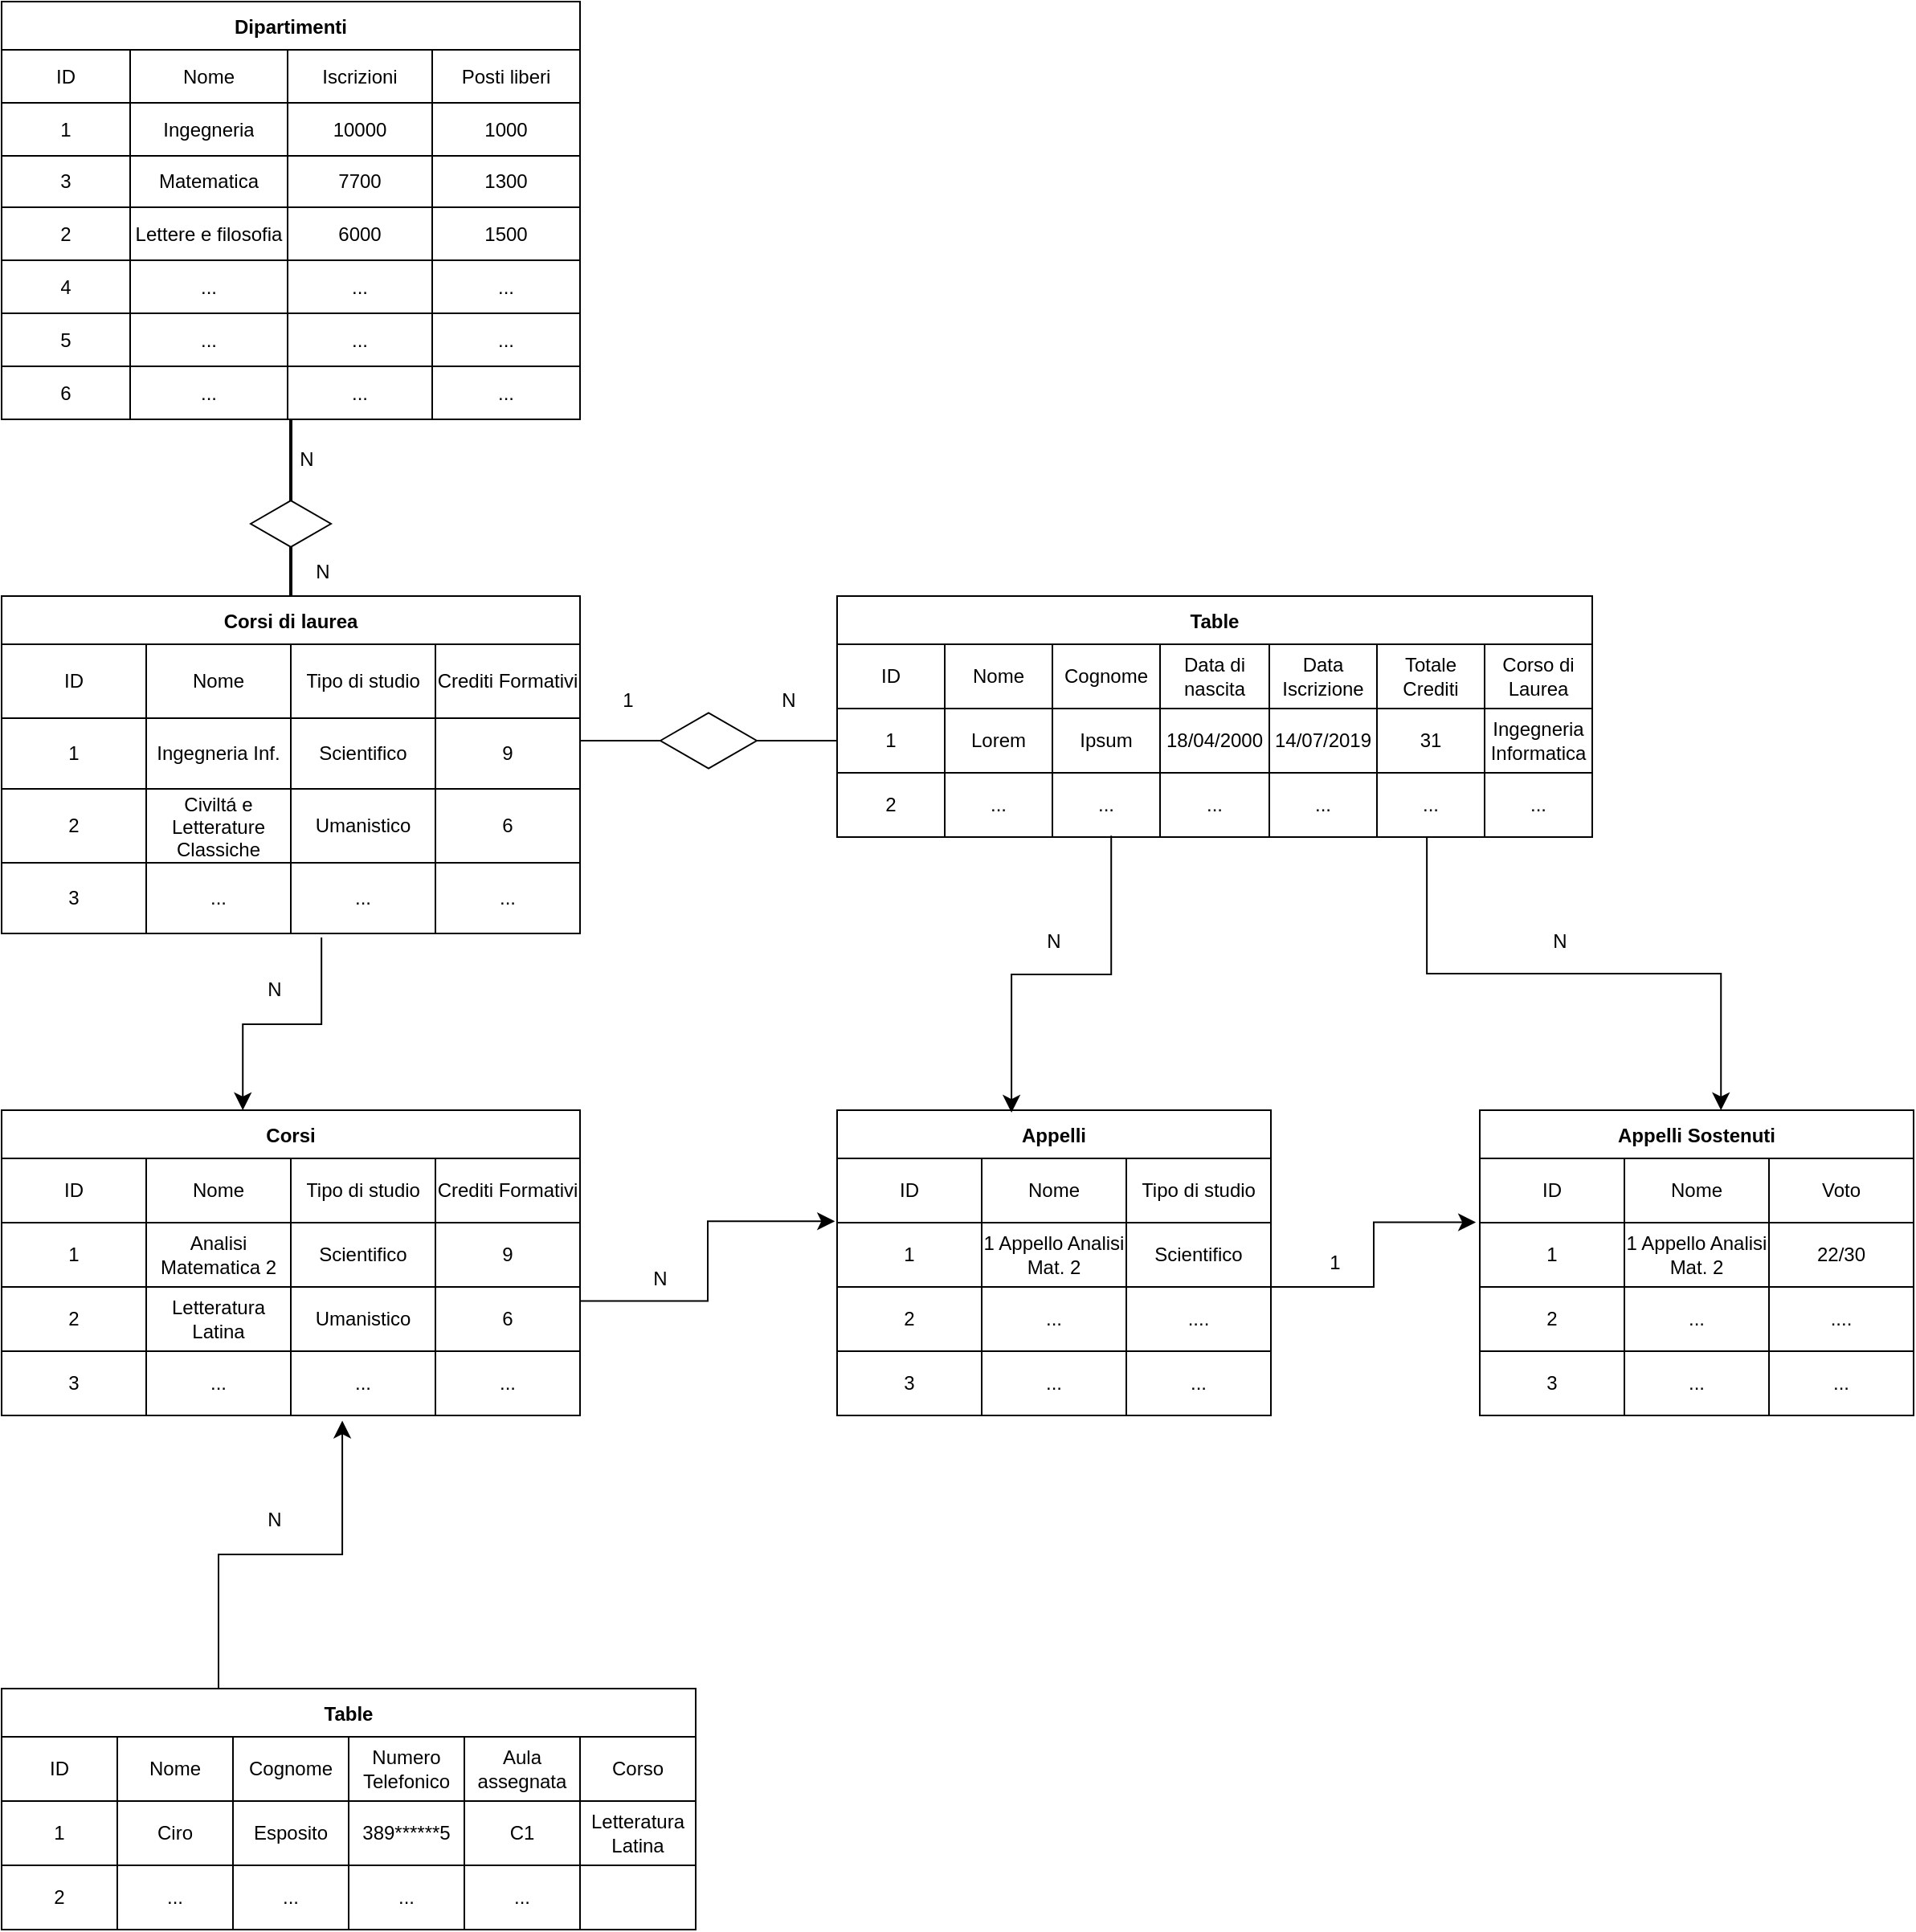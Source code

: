 <mxfile version="20.7.4" type="device"><diagram id="R2lEEEUBdFMjLlhIrx00" name="Page-1"><mxGraphModel dx="1991" dy="1149" grid="1" gridSize="10" guides="1" tooltips="1" connect="1" arrows="1" fold="1" page="1" pageScale="1" pageWidth="850" pageHeight="1100" math="0" shadow="0" extFonts="Permanent Marker^https://fonts.googleapis.com/css?family=Permanent+Marker"><root><mxCell id="0"/><mxCell id="1" parent="0"/><mxCell id="Ahpd1plWxI4mMb25tW2j-1" value="Dipartimenti" style="shape=table;startSize=30;container=1;collapsible=0;childLayout=tableLayout;fontStyle=1;align=center;" vertex="1" parent="1"><mxGeometry x="40" y="40" width="360" height="260" as="geometry"/></mxCell><mxCell id="Ahpd1plWxI4mMb25tW2j-2" value="" style="shape=tableRow;horizontal=0;startSize=0;swimlaneHead=0;swimlaneBody=0;top=0;left=0;bottom=0;right=0;collapsible=0;dropTarget=0;fillColor=none;points=[[0,0.5],[1,0.5]];portConstraint=eastwest;" vertex="1" parent="Ahpd1plWxI4mMb25tW2j-1"><mxGeometry y="30" width="360" height="33" as="geometry"/></mxCell><mxCell id="Ahpd1plWxI4mMb25tW2j-63" value="ID" style="shape=partialRectangle;html=1;whiteSpace=wrap;connectable=0;fillColor=none;top=0;left=0;bottom=0;right=0;overflow=hidden;" vertex="1" parent="Ahpd1plWxI4mMb25tW2j-2"><mxGeometry width="80" height="33" as="geometry"><mxRectangle width="80" height="33" as="alternateBounds"/></mxGeometry></mxCell><mxCell id="Ahpd1plWxI4mMb25tW2j-56" value="Nome" style="shape=partialRectangle;html=1;whiteSpace=wrap;connectable=0;fillColor=none;top=0;left=0;bottom=0;right=0;overflow=hidden;" vertex="1" parent="Ahpd1plWxI4mMb25tW2j-2"><mxGeometry x="80" width="98" height="33" as="geometry"><mxRectangle width="98" height="33" as="alternateBounds"/></mxGeometry></mxCell><mxCell id="Ahpd1plWxI4mMb25tW2j-3" value="Iscrizioni" style="shape=partialRectangle;html=1;whiteSpace=wrap;connectable=0;fillColor=none;top=0;left=0;bottom=0;right=0;overflow=hidden;" vertex="1" parent="Ahpd1plWxI4mMb25tW2j-2"><mxGeometry x="178" width="90" height="33" as="geometry"><mxRectangle width="90" height="33" as="alternateBounds"/></mxGeometry></mxCell><mxCell id="Ahpd1plWxI4mMb25tW2j-4" value="Posti liberi" style="shape=partialRectangle;html=1;whiteSpace=wrap;connectable=0;fillColor=none;top=0;left=0;bottom=0;right=0;overflow=hidden;" vertex="1" parent="Ahpd1plWxI4mMb25tW2j-2"><mxGeometry x="268" width="92" height="33" as="geometry"><mxRectangle width="92" height="33" as="alternateBounds"/></mxGeometry></mxCell><mxCell id="Ahpd1plWxI4mMb25tW2j-6" value="" style="shape=tableRow;horizontal=0;startSize=0;swimlaneHead=0;swimlaneBody=0;top=0;left=0;bottom=0;right=0;collapsible=0;dropTarget=0;fillColor=none;points=[[0,0.5],[1,0.5]];portConstraint=eastwest;" vertex="1" parent="Ahpd1plWxI4mMb25tW2j-1"><mxGeometry y="63" width="360" height="33" as="geometry"/></mxCell><mxCell id="Ahpd1plWxI4mMb25tW2j-64" value="1" style="shape=partialRectangle;html=1;whiteSpace=wrap;connectable=0;fillColor=none;top=0;left=0;bottom=0;right=0;overflow=hidden;" vertex="1" parent="Ahpd1plWxI4mMb25tW2j-6"><mxGeometry width="80" height="33" as="geometry"><mxRectangle width="80" height="33" as="alternateBounds"/></mxGeometry></mxCell><mxCell id="Ahpd1plWxI4mMb25tW2j-57" value="Ingegneria" style="shape=partialRectangle;html=1;whiteSpace=wrap;connectable=0;fillColor=none;top=0;left=0;bottom=0;right=0;overflow=hidden;" vertex="1" parent="Ahpd1plWxI4mMb25tW2j-6"><mxGeometry x="80" width="98" height="33" as="geometry"><mxRectangle width="98" height="33" as="alternateBounds"/></mxGeometry></mxCell><mxCell id="Ahpd1plWxI4mMb25tW2j-7" value="10000" style="shape=partialRectangle;html=1;whiteSpace=wrap;connectable=0;fillColor=none;top=0;left=0;bottom=0;right=0;overflow=hidden;" vertex="1" parent="Ahpd1plWxI4mMb25tW2j-6"><mxGeometry x="178" width="90" height="33" as="geometry"><mxRectangle width="90" height="33" as="alternateBounds"/></mxGeometry></mxCell><mxCell id="Ahpd1plWxI4mMb25tW2j-8" value="1000" style="shape=partialRectangle;html=1;whiteSpace=wrap;connectable=0;fillColor=none;top=0;left=0;bottom=0;right=0;overflow=hidden;" vertex="1" parent="Ahpd1plWxI4mMb25tW2j-6"><mxGeometry x="268" width="92" height="33" as="geometry"><mxRectangle width="92" height="33" as="alternateBounds"/></mxGeometry></mxCell><mxCell id="Ahpd1plWxI4mMb25tW2j-52" value="" style="shape=tableRow;horizontal=0;startSize=0;swimlaneHead=0;swimlaneBody=0;top=0;left=0;bottom=0;right=0;collapsible=0;dropTarget=0;fillColor=none;points=[[0,0.5],[1,0.5]];portConstraint=eastwest;" vertex="1" parent="Ahpd1plWxI4mMb25tW2j-1"><mxGeometry y="96" width="360" height="32" as="geometry"/></mxCell><mxCell id="Ahpd1plWxI4mMb25tW2j-66" value="3" style="shape=partialRectangle;html=1;whiteSpace=wrap;connectable=0;fillColor=none;top=0;left=0;bottom=0;right=0;overflow=hidden;" vertex="1" parent="Ahpd1plWxI4mMb25tW2j-52"><mxGeometry width="80" height="32" as="geometry"><mxRectangle width="80" height="32" as="alternateBounds"/></mxGeometry></mxCell><mxCell id="Ahpd1plWxI4mMb25tW2j-59" value="Matematica" style="shape=partialRectangle;html=1;whiteSpace=wrap;connectable=0;fillColor=none;top=0;left=0;bottom=0;right=0;overflow=hidden;" vertex="1" parent="Ahpd1plWxI4mMb25tW2j-52"><mxGeometry x="80" width="98" height="32" as="geometry"><mxRectangle width="98" height="32" as="alternateBounds"/></mxGeometry></mxCell><mxCell id="Ahpd1plWxI4mMb25tW2j-53" value="7700" style="shape=partialRectangle;html=1;whiteSpace=wrap;connectable=0;fillColor=none;top=0;left=0;bottom=0;right=0;overflow=hidden;" vertex="1" parent="Ahpd1plWxI4mMb25tW2j-52"><mxGeometry x="178" width="90" height="32" as="geometry"><mxRectangle width="90" height="32" as="alternateBounds"/></mxGeometry></mxCell><mxCell id="Ahpd1plWxI4mMb25tW2j-54" value="1300" style="shape=partialRectangle;html=1;whiteSpace=wrap;connectable=0;fillColor=none;top=0;left=0;bottom=0;right=0;overflow=hidden;" vertex="1" parent="Ahpd1plWxI4mMb25tW2j-52"><mxGeometry x="268" width="92" height="32" as="geometry"><mxRectangle width="92" height="32" as="alternateBounds"/></mxGeometry></mxCell><mxCell id="Ahpd1plWxI4mMb25tW2j-18" value="" style="shape=tableRow;horizontal=0;startSize=0;swimlaneHead=0;swimlaneBody=0;top=0;left=0;bottom=0;right=0;collapsible=0;dropTarget=0;fillColor=none;points=[[0,0.5],[1,0.5]];portConstraint=eastwest;" vertex="1" parent="Ahpd1plWxI4mMb25tW2j-1"><mxGeometry y="128" width="360" height="33" as="geometry"/></mxCell><mxCell id="Ahpd1plWxI4mMb25tW2j-65" value="2" style="shape=partialRectangle;html=1;whiteSpace=wrap;connectable=0;fillColor=none;top=0;left=0;bottom=0;right=0;overflow=hidden;" vertex="1" parent="Ahpd1plWxI4mMb25tW2j-18"><mxGeometry width="80" height="33" as="geometry"><mxRectangle width="80" height="33" as="alternateBounds"/></mxGeometry></mxCell><mxCell id="Ahpd1plWxI4mMb25tW2j-58" value="Lettere e filosofia" style="shape=partialRectangle;html=1;whiteSpace=wrap;connectable=0;fillColor=none;top=0;left=0;bottom=0;right=0;overflow=hidden;" vertex="1" parent="Ahpd1plWxI4mMb25tW2j-18"><mxGeometry x="80" width="98" height="33" as="geometry"><mxRectangle width="98" height="33" as="alternateBounds"/></mxGeometry></mxCell><mxCell id="Ahpd1plWxI4mMb25tW2j-19" value="6000" style="shape=partialRectangle;html=1;whiteSpace=wrap;connectable=0;fillColor=none;top=0;left=0;bottom=0;right=0;overflow=hidden;" vertex="1" parent="Ahpd1plWxI4mMb25tW2j-18"><mxGeometry x="178" width="90" height="33" as="geometry"><mxRectangle width="90" height="33" as="alternateBounds"/></mxGeometry></mxCell><mxCell id="Ahpd1plWxI4mMb25tW2j-20" value="1500" style="shape=partialRectangle;html=1;whiteSpace=wrap;connectable=0;fillColor=none;top=0;left=0;bottom=0;right=0;overflow=hidden;" vertex="1" parent="Ahpd1plWxI4mMb25tW2j-18"><mxGeometry x="268" width="92" height="33" as="geometry"><mxRectangle width="92" height="33" as="alternateBounds"/></mxGeometry></mxCell><mxCell id="Ahpd1plWxI4mMb25tW2j-14" value="" style="shape=tableRow;horizontal=0;startSize=0;swimlaneHead=0;swimlaneBody=0;top=0;left=0;bottom=0;right=0;collapsible=0;dropTarget=0;fillColor=none;points=[[0,0.5],[1,0.5]];portConstraint=eastwest;" vertex="1" parent="Ahpd1plWxI4mMb25tW2j-1"><mxGeometry y="161" width="360" height="33" as="geometry"/></mxCell><mxCell id="Ahpd1plWxI4mMb25tW2j-67" value="4" style="shape=partialRectangle;html=1;whiteSpace=wrap;connectable=0;fillColor=none;top=0;left=0;bottom=0;right=0;overflow=hidden;" vertex="1" parent="Ahpd1plWxI4mMb25tW2j-14"><mxGeometry width="80" height="33" as="geometry"><mxRectangle width="80" height="33" as="alternateBounds"/></mxGeometry></mxCell><mxCell id="Ahpd1plWxI4mMb25tW2j-60" value="..." style="shape=partialRectangle;html=1;whiteSpace=wrap;connectable=0;fillColor=none;top=0;left=0;bottom=0;right=0;overflow=hidden;" vertex="1" parent="Ahpd1plWxI4mMb25tW2j-14"><mxGeometry x="80" width="98" height="33" as="geometry"><mxRectangle width="98" height="33" as="alternateBounds"/></mxGeometry></mxCell><mxCell id="Ahpd1plWxI4mMb25tW2j-15" value="..." style="shape=partialRectangle;html=1;whiteSpace=wrap;connectable=0;fillColor=none;top=0;left=0;bottom=0;right=0;overflow=hidden;" vertex="1" parent="Ahpd1plWxI4mMb25tW2j-14"><mxGeometry x="178" width="90" height="33" as="geometry"><mxRectangle width="90" height="33" as="alternateBounds"/></mxGeometry></mxCell><mxCell id="Ahpd1plWxI4mMb25tW2j-16" value="..." style="shape=partialRectangle;html=1;whiteSpace=wrap;connectable=0;fillColor=none;top=0;left=0;bottom=0;right=0;overflow=hidden;" vertex="1" parent="Ahpd1plWxI4mMb25tW2j-14"><mxGeometry x="268" width="92" height="33" as="geometry"><mxRectangle width="92" height="33" as="alternateBounds"/></mxGeometry></mxCell><mxCell id="Ahpd1plWxI4mMb25tW2j-10" value="" style="shape=tableRow;horizontal=0;startSize=0;swimlaneHead=0;swimlaneBody=0;top=0;left=0;bottom=0;right=0;collapsible=0;dropTarget=0;fillColor=none;points=[[0,0.5],[1,0.5]];portConstraint=eastwest;" vertex="1" parent="Ahpd1plWxI4mMb25tW2j-1"><mxGeometry y="194" width="360" height="33" as="geometry"/></mxCell><mxCell id="Ahpd1plWxI4mMb25tW2j-68" value="5" style="shape=partialRectangle;html=1;whiteSpace=wrap;connectable=0;fillColor=none;top=0;left=0;bottom=0;right=0;overflow=hidden;" vertex="1" parent="Ahpd1plWxI4mMb25tW2j-10"><mxGeometry width="80" height="33" as="geometry"><mxRectangle width="80" height="33" as="alternateBounds"/></mxGeometry></mxCell><mxCell id="Ahpd1plWxI4mMb25tW2j-61" value="..." style="shape=partialRectangle;html=1;whiteSpace=wrap;connectable=0;fillColor=none;top=0;left=0;bottom=0;right=0;overflow=hidden;" vertex="1" parent="Ahpd1plWxI4mMb25tW2j-10"><mxGeometry x="80" width="98" height="33" as="geometry"><mxRectangle width="98" height="33" as="alternateBounds"/></mxGeometry></mxCell><mxCell id="Ahpd1plWxI4mMb25tW2j-11" value="..." style="shape=partialRectangle;html=1;whiteSpace=wrap;connectable=0;fillColor=none;top=0;left=0;bottom=0;right=0;overflow=hidden;" vertex="1" parent="Ahpd1plWxI4mMb25tW2j-10"><mxGeometry x="178" width="90" height="33" as="geometry"><mxRectangle width="90" height="33" as="alternateBounds"/></mxGeometry></mxCell><mxCell id="Ahpd1plWxI4mMb25tW2j-12" value="..." style="shape=partialRectangle;html=1;whiteSpace=wrap;connectable=0;fillColor=none;top=0;left=0;bottom=0;right=0;overflow=hidden;" vertex="1" parent="Ahpd1plWxI4mMb25tW2j-10"><mxGeometry x="268" width="92" height="33" as="geometry"><mxRectangle width="92" height="33" as="alternateBounds"/></mxGeometry></mxCell><mxCell id="Ahpd1plWxI4mMb25tW2j-22" value="" style="shape=tableRow;horizontal=0;startSize=0;swimlaneHead=0;swimlaneBody=0;top=0;left=0;bottom=0;right=0;collapsible=0;dropTarget=0;fillColor=none;points=[[0,0.5],[1,0.5]];portConstraint=eastwest;" vertex="1" parent="Ahpd1plWxI4mMb25tW2j-1"><mxGeometry y="227" width="360" height="33" as="geometry"/></mxCell><mxCell id="Ahpd1plWxI4mMb25tW2j-69" value="6" style="shape=partialRectangle;html=1;whiteSpace=wrap;connectable=0;fillColor=none;top=0;left=0;bottom=0;right=0;overflow=hidden;" vertex="1" parent="Ahpd1plWxI4mMb25tW2j-22"><mxGeometry width="80" height="33" as="geometry"><mxRectangle width="80" height="33" as="alternateBounds"/></mxGeometry></mxCell><mxCell id="Ahpd1plWxI4mMb25tW2j-62" value="..." style="shape=partialRectangle;html=1;whiteSpace=wrap;connectable=0;fillColor=none;top=0;left=0;bottom=0;right=0;overflow=hidden;" vertex="1" parent="Ahpd1plWxI4mMb25tW2j-22"><mxGeometry x="80" width="98" height="33" as="geometry"><mxRectangle width="98" height="33" as="alternateBounds"/></mxGeometry></mxCell><mxCell id="Ahpd1plWxI4mMb25tW2j-23" value="..." style="shape=partialRectangle;html=1;whiteSpace=wrap;connectable=0;fillColor=none;top=0;left=0;bottom=0;right=0;overflow=hidden;" vertex="1" parent="Ahpd1plWxI4mMb25tW2j-22"><mxGeometry x="178" width="90" height="33" as="geometry"><mxRectangle width="90" height="33" as="alternateBounds"/></mxGeometry></mxCell><mxCell id="Ahpd1plWxI4mMb25tW2j-24" value="..." style="shape=partialRectangle;html=1;whiteSpace=wrap;connectable=0;fillColor=none;top=0;left=0;bottom=0;right=0;overflow=hidden;" vertex="1" parent="Ahpd1plWxI4mMb25tW2j-22"><mxGeometry x="268" width="92" height="33" as="geometry"><mxRectangle width="92" height="33" as="alternateBounds"/></mxGeometry></mxCell><mxCell id="Ahpd1plWxI4mMb25tW2j-77" value="" style="line;strokeWidth=2;direction=south;html=1;" vertex="1" parent="1"><mxGeometry x="215" y="300" width="10" height="110" as="geometry"/></mxCell><mxCell id="Ahpd1plWxI4mMb25tW2j-78" value="" style="html=1;whiteSpace=wrap;aspect=fixed;shape=isoRectangle;" vertex="1" parent="1"><mxGeometry x="195" y="350" width="50" height="30" as="geometry"/></mxCell><mxCell id="Ahpd1plWxI4mMb25tW2j-79" value="N" style="text;html=1;strokeColor=none;fillColor=none;align=center;verticalAlign=middle;whiteSpace=wrap;rounded=0;" vertex="1" parent="1"><mxGeometry x="210" y="380" width="60" height="30" as="geometry"/></mxCell><mxCell id="Ahpd1plWxI4mMb25tW2j-80" value="N" style="text;html=1;strokeColor=none;fillColor=none;align=center;verticalAlign=middle;whiteSpace=wrap;rounded=0;" vertex="1" parent="1"><mxGeometry x="200" y="310" width="60" height="30" as="geometry"/></mxCell><mxCell id="Ahpd1plWxI4mMb25tW2j-81" value="Corsi" style="shape=table;startSize=30;container=1;collapsible=0;childLayout=tableLayout;fontStyle=1;align=center;" vertex="1" parent="1"><mxGeometry x="40" y="730" width="360" height="190" as="geometry"/></mxCell><mxCell id="Ahpd1plWxI4mMb25tW2j-82" value="" style="shape=tableRow;horizontal=0;startSize=0;swimlaneHead=0;swimlaneBody=0;top=0;left=0;bottom=0;right=0;collapsible=0;dropTarget=0;fillColor=none;points=[[0,0.5],[1,0.5]];portConstraint=eastwest;" vertex="1" parent="Ahpd1plWxI4mMb25tW2j-81"><mxGeometry y="30" width="360" height="40" as="geometry"/></mxCell><mxCell id="Ahpd1plWxI4mMb25tW2j-83" value="ID" style="shape=partialRectangle;html=1;whiteSpace=wrap;connectable=0;fillColor=none;top=0;left=0;bottom=0;right=0;overflow=hidden;" vertex="1" parent="Ahpd1plWxI4mMb25tW2j-82"><mxGeometry width="90" height="40" as="geometry"><mxRectangle width="90" height="40" as="alternateBounds"/></mxGeometry></mxCell><mxCell id="Ahpd1plWxI4mMb25tW2j-84" value="Nome" style="shape=partialRectangle;html=1;whiteSpace=wrap;connectable=0;fillColor=none;top=0;left=0;bottom=0;right=0;overflow=hidden;" vertex="1" parent="Ahpd1plWxI4mMb25tW2j-82"><mxGeometry x="90" width="90" height="40" as="geometry"><mxRectangle width="90" height="40" as="alternateBounds"/></mxGeometry></mxCell><mxCell id="Ahpd1plWxI4mMb25tW2j-85" value="Tipo di studio" style="shape=partialRectangle;html=1;whiteSpace=wrap;connectable=0;fillColor=none;top=0;left=0;bottom=0;right=0;overflow=hidden;" vertex="1" parent="Ahpd1plWxI4mMb25tW2j-82"><mxGeometry x="180" width="90" height="40" as="geometry"><mxRectangle width="90" height="40" as="alternateBounds"/></mxGeometry></mxCell><mxCell id="Ahpd1plWxI4mMb25tW2j-100" value="Crediti Formativi" style="shape=partialRectangle;html=1;whiteSpace=wrap;connectable=0;fillColor=none;top=0;left=0;bottom=0;right=0;overflow=hidden;" vertex="1" parent="Ahpd1plWxI4mMb25tW2j-82"><mxGeometry x="270" width="90" height="40" as="geometry"><mxRectangle width="90" height="40" as="alternateBounds"/></mxGeometry></mxCell><mxCell id="Ahpd1plWxI4mMb25tW2j-86" value="" style="shape=tableRow;horizontal=0;startSize=0;swimlaneHead=0;swimlaneBody=0;top=0;left=0;bottom=0;right=0;collapsible=0;dropTarget=0;fillColor=none;points=[[0,0.5],[1,0.5]];portConstraint=eastwest;" vertex="1" parent="Ahpd1plWxI4mMb25tW2j-81"><mxGeometry y="70" width="360" height="40" as="geometry"/></mxCell><mxCell id="Ahpd1plWxI4mMb25tW2j-87" value="1" style="shape=partialRectangle;html=1;whiteSpace=wrap;connectable=0;fillColor=none;top=0;left=0;bottom=0;right=0;overflow=hidden;" vertex="1" parent="Ahpd1plWxI4mMb25tW2j-86"><mxGeometry width="90" height="40" as="geometry"><mxRectangle width="90" height="40" as="alternateBounds"/></mxGeometry></mxCell><mxCell id="Ahpd1plWxI4mMb25tW2j-88" value="Analisi Matematica 2" style="shape=partialRectangle;html=1;whiteSpace=wrap;connectable=0;fillColor=none;top=0;left=0;bottom=0;right=0;overflow=hidden;" vertex="1" parent="Ahpd1plWxI4mMb25tW2j-86"><mxGeometry x="90" width="90" height="40" as="geometry"><mxRectangle width="90" height="40" as="alternateBounds"/></mxGeometry></mxCell><mxCell id="Ahpd1plWxI4mMb25tW2j-89" value="Scientifico" style="shape=partialRectangle;html=1;whiteSpace=wrap;connectable=0;fillColor=none;top=0;left=0;bottom=0;right=0;overflow=hidden;" vertex="1" parent="Ahpd1plWxI4mMb25tW2j-86"><mxGeometry x="180" width="90" height="40" as="geometry"><mxRectangle width="90" height="40" as="alternateBounds"/></mxGeometry></mxCell><mxCell id="Ahpd1plWxI4mMb25tW2j-101" value="9" style="shape=partialRectangle;html=1;whiteSpace=wrap;connectable=0;fillColor=none;top=0;left=0;bottom=0;right=0;overflow=hidden;" vertex="1" parent="Ahpd1plWxI4mMb25tW2j-86"><mxGeometry x="270" width="90" height="40" as="geometry"><mxRectangle width="90" height="40" as="alternateBounds"/></mxGeometry></mxCell><mxCell id="Ahpd1plWxI4mMb25tW2j-90" value="" style="shape=tableRow;horizontal=0;startSize=0;swimlaneHead=0;swimlaneBody=0;top=0;left=0;bottom=0;right=0;collapsible=0;dropTarget=0;fillColor=none;points=[[0,0.5],[1,0.5]];portConstraint=eastwest;" vertex="1" parent="Ahpd1plWxI4mMb25tW2j-81"><mxGeometry y="110" width="360" height="40" as="geometry"/></mxCell><mxCell id="Ahpd1plWxI4mMb25tW2j-91" value="2" style="shape=partialRectangle;html=1;whiteSpace=wrap;connectable=0;fillColor=none;top=0;left=0;bottom=0;right=0;overflow=hidden;" vertex="1" parent="Ahpd1plWxI4mMb25tW2j-90"><mxGeometry width="90" height="40" as="geometry"><mxRectangle width="90" height="40" as="alternateBounds"/></mxGeometry></mxCell><mxCell id="Ahpd1plWxI4mMb25tW2j-92" value="Letteratura Latina" style="shape=partialRectangle;html=1;whiteSpace=wrap;connectable=0;fillColor=none;top=0;left=0;bottom=0;right=0;overflow=hidden;" vertex="1" parent="Ahpd1plWxI4mMb25tW2j-90"><mxGeometry x="90" width="90" height="40" as="geometry"><mxRectangle width="90" height="40" as="alternateBounds"/></mxGeometry></mxCell><mxCell id="Ahpd1plWxI4mMb25tW2j-93" value="Umanistico" style="shape=partialRectangle;html=1;whiteSpace=wrap;connectable=0;fillColor=none;top=0;left=0;bottom=0;right=0;overflow=hidden;" vertex="1" parent="Ahpd1plWxI4mMb25tW2j-90"><mxGeometry x="180" width="90" height="40" as="geometry"><mxRectangle width="90" height="40" as="alternateBounds"/></mxGeometry></mxCell><mxCell id="Ahpd1plWxI4mMb25tW2j-102" value="6" style="shape=partialRectangle;html=1;whiteSpace=wrap;connectable=0;fillColor=none;top=0;left=0;bottom=0;right=0;overflow=hidden;" vertex="1" parent="Ahpd1plWxI4mMb25tW2j-90"><mxGeometry x="270" width="90" height="40" as="geometry"><mxRectangle width="90" height="40" as="alternateBounds"/></mxGeometry></mxCell><mxCell id="Ahpd1plWxI4mMb25tW2j-103" style="shape=tableRow;horizontal=0;startSize=0;swimlaneHead=0;swimlaneBody=0;top=0;left=0;bottom=0;right=0;collapsible=0;dropTarget=0;fillColor=none;points=[[0,0.5],[1,0.5]];portConstraint=eastwest;" vertex="1" parent="Ahpd1plWxI4mMb25tW2j-81"><mxGeometry y="150" width="360" height="40" as="geometry"/></mxCell><mxCell id="Ahpd1plWxI4mMb25tW2j-104" value="3" style="shape=partialRectangle;html=1;whiteSpace=wrap;connectable=0;fillColor=none;top=0;left=0;bottom=0;right=0;overflow=hidden;" vertex="1" parent="Ahpd1plWxI4mMb25tW2j-103"><mxGeometry width="90" height="40" as="geometry"><mxRectangle width="90" height="40" as="alternateBounds"/></mxGeometry></mxCell><mxCell id="Ahpd1plWxI4mMb25tW2j-105" value="..." style="shape=partialRectangle;html=1;whiteSpace=wrap;connectable=0;fillColor=none;top=0;left=0;bottom=0;right=0;overflow=hidden;" vertex="1" parent="Ahpd1plWxI4mMb25tW2j-103"><mxGeometry x="90" width="90" height="40" as="geometry"><mxRectangle width="90" height="40" as="alternateBounds"/></mxGeometry></mxCell><mxCell id="Ahpd1plWxI4mMb25tW2j-106" value="..." style="shape=partialRectangle;html=1;whiteSpace=wrap;connectable=0;fillColor=none;top=0;left=0;bottom=0;right=0;overflow=hidden;" vertex="1" parent="Ahpd1plWxI4mMb25tW2j-103"><mxGeometry x="180" width="90" height="40" as="geometry"><mxRectangle width="90" height="40" as="alternateBounds"/></mxGeometry></mxCell><mxCell id="Ahpd1plWxI4mMb25tW2j-107" value="..." style="shape=partialRectangle;html=1;whiteSpace=wrap;connectable=0;fillColor=none;top=0;left=0;bottom=0;right=0;overflow=hidden;" vertex="1" parent="Ahpd1plWxI4mMb25tW2j-103"><mxGeometry x="270" width="90" height="40" as="geometry"><mxRectangle width="90" height="40" as="alternateBounds"/></mxGeometry></mxCell><mxCell id="Ahpd1plWxI4mMb25tW2j-112" value="Table" style="shape=table;startSize=30;container=1;collapsible=0;childLayout=tableLayout;fontStyle=1;align=center;" vertex="1" parent="1"><mxGeometry x="40" y="1090" width="432" height="150" as="geometry"/></mxCell><mxCell id="Ahpd1plWxI4mMb25tW2j-113" value="" style="shape=tableRow;horizontal=0;startSize=0;swimlaneHead=0;swimlaneBody=0;top=0;left=0;bottom=0;right=0;collapsible=0;dropTarget=0;fillColor=none;points=[[0,0.5],[1,0.5]];portConstraint=eastwest;" vertex="1" parent="Ahpd1plWxI4mMb25tW2j-112"><mxGeometry y="30" width="432" height="40" as="geometry"/></mxCell><mxCell id="Ahpd1plWxI4mMb25tW2j-114" value="ID" style="shape=partialRectangle;html=1;whiteSpace=wrap;connectable=0;fillColor=none;top=0;left=0;bottom=0;right=0;overflow=hidden;" vertex="1" parent="Ahpd1plWxI4mMb25tW2j-113"><mxGeometry width="72" height="40" as="geometry"><mxRectangle width="72" height="40" as="alternateBounds"/></mxGeometry></mxCell><mxCell id="Ahpd1plWxI4mMb25tW2j-115" value="Nome" style="shape=partialRectangle;html=1;whiteSpace=wrap;connectable=0;fillColor=none;top=0;left=0;bottom=0;right=0;overflow=hidden;" vertex="1" parent="Ahpd1plWxI4mMb25tW2j-113"><mxGeometry x="72" width="72" height="40" as="geometry"><mxRectangle width="72" height="40" as="alternateBounds"/></mxGeometry></mxCell><mxCell id="Ahpd1plWxI4mMb25tW2j-116" value="Cognome" style="shape=partialRectangle;html=1;whiteSpace=wrap;connectable=0;fillColor=none;top=0;left=0;bottom=0;right=0;overflow=hidden;" vertex="1" parent="Ahpd1plWxI4mMb25tW2j-113"><mxGeometry x="144" width="72" height="40" as="geometry"><mxRectangle width="72" height="40" as="alternateBounds"/></mxGeometry></mxCell><mxCell id="Ahpd1plWxI4mMb25tW2j-125" value="Numero Telefonico" style="shape=partialRectangle;html=1;whiteSpace=wrap;connectable=0;fillColor=none;top=0;left=0;bottom=0;right=0;overflow=hidden;" vertex="1" parent="Ahpd1plWxI4mMb25tW2j-113"><mxGeometry x="216" width="72" height="40" as="geometry"><mxRectangle width="72" height="40" as="alternateBounds"/></mxGeometry></mxCell><mxCell id="Ahpd1plWxI4mMb25tW2j-128" value="Aula assegnata" style="shape=partialRectangle;html=1;whiteSpace=wrap;connectable=0;fillColor=none;top=0;left=0;bottom=0;right=0;overflow=hidden;" vertex="1" parent="Ahpd1plWxI4mMb25tW2j-113"><mxGeometry x="288" width="72" height="40" as="geometry"><mxRectangle width="72" height="40" as="alternateBounds"/></mxGeometry></mxCell><mxCell id="Ahpd1plWxI4mMb25tW2j-204" value="Corso" style="shape=partialRectangle;html=1;whiteSpace=wrap;connectable=0;fillColor=none;top=0;left=0;bottom=0;right=0;overflow=hidden;" vertex="1" parent="Ahpd1plWxI4mMb25tW2j-113"><mxGeometry x="360" width="72" height="40" as="geometry"><mxRectangle width="72" height="40" as="alternateBounds"/></mxGeometry></mxCell><mxCell id="Ahpd1plWxI4mMb25tW2j-117" value="" style="shape=tableRow;horizontal=0;startSize=0;swimlaneHead=0;swimlaneBody=0;top=0;left=0;bottom=0;right=0;collapsible=0;dropTarget=0;fillColor=none;points=[[0,0.5],[1,0.5]];portConstraint=eastwest;" vertex="1" parent="Ahpd1plWxI4mMb25tW2j-112"><mxGeometry y="70" width="432" height="40" as="geometry"/></mxCell><mxCell id="Ahpd1plWxI4mMb25tW2j-118" value="1" style="shape=partialRectangle;html=1;whiteSpace=wrap;connectable=0;fillColor=none;top=0;left=0;bottom=0;right=0;overflow=hidden;" vertex="1" parent="Ahpd1plWxI4mMb25tW2j-117"><mxGeometry width="72" height="40" as="geometry"><mxRectangle width="72" height="40" as="alternateBounds"/></mxGeometry></mxCell><mxCell id="Ahpd1plWxI4mMb25tW2j-119" value="Ciro" style="shape=partialRectangle;html=1;whiteSpace=wrap;connectable=0;fillColor=none;top=0;left=0;bottom=0;right=0;overflow=hidden;" vertex="1" parent="Ahpd1plWxI4mMb25tW2j-117"><mxGeometry x="72" width="72" height="40" as="geometry"><mxRectangle width="72" height="40" as="alternateBounds"/></mxGeometry></mxCell><mxCell id="Ahpd1plWxI4mMb25tW2j-120" value="Esposito" style="shape=partialRectangle;html=1;whiteSpace=wrap;connectable=0;fillColor=none;top=0;left=0;bottom=0;right=0;overflow=hidden;" vertex="1" parent="Ahpd1plWxI4mMb25tW2j-117"><mxGeometry x="144" width="72" height="40" as="geometry"><mxRectangle width="72" height="40" as="alternateBounds"/></mxGeometry></mxCell><mxCell id="Ahpd1plWxI4mMb25tW2j-126" value="389******5" style="shape=partialRectangle;html=1;whiteSpace=wrap;connectable=0;fillColor=none;top=0;left=0;bottom=0;right=0;overflow=hidden;" vertex="1" parent="Ahpd1plWxI4mMb25tW2j-117"><mxGeometry x="216" width="72" height="40" as="geometry"><mxRectangle width="72" height="40" as="alternateBounds"/></mxGeometry></mxCell><mxCell id="Ahpd1plWxI4mMb25tW2j-129" value="C1" style="shape=partialRectangle;html=1;whiteSpace=wrap;connectable=0;fillColor=none;top=0;left=0;bottom=0;right=0;overflow=hidden;" vertex="1" parent="Ahpd1plWxI4mMb25tW2j-117"><mxGeometry x="288" width="72" height="40" as="geometry"><mxRectangle width="72" height="40" as="alternateBounds"/></mxGeometry></mxCell><mxCell id="Ahpd1plWxI4mMb25tW2j-205" value="Letteratura Latina" style="shape=partialRectangle;html=1;whiteSpace=wrap;connectable=0;fillColor=none;top=0;left=0;bottom=0;right=0;overflow=hidden;" vertex="1" parent="Ahpd1plWxI4mMb25tW2j-117"><mxGeometry x="360" width="72" height="40" as="geometry"><mxRectangle width="72" height="40" as="alternateBounds"/></mxGeometry></mxCell><mxCell id="Ahpd1plWxI4mMb25tW2j-121" value="" style="shape=tableRow;horizontal=0;startSize=0;swimlaneHead=0;swimlaneBody=0;top=0;left=0;bottom=0;right=0;collapsible=0;dropTarget=0;fillColor=none;points=[[0,0.5],[1,0.5]];portConstraint=eastwest;" vertex="1" parent="Ahpd1plWxI4mMb25tW2j-112"><mxGeometry y="110" width="432" height="40" as="geometry"/></mxCell><mxCell id="Ahpd1plWxI4mMb25tW2j-122" value="2" style="shape=partialRectangle;html=1;whiteSpace=wrap;connectable=0;fillColor=none;top=0;left=0;bottom=0;right=0;overflow=hidden;" vertex="1" parent="Ahpd1plWxI4mMb25tW2j-121"><mxGeometry width="72" height="40" as="geometry"><mxRectangle width="72" height="40" as="alternateBounds"/></mxGeometry></mxCell><mxCell id="Ahpd1plWxI4mMb25tW2j-123" value="..." style="shape=partialRectangle;html=1;whiteSpace=wrap;connectable=0;fillColor=none;top=0;left=0;bottom=0;right=0;overflow=hidden;" vertex="1" parent="Ahpd1plWxI4mMb25tW2j-121"><mxGeometry x="72" width="72" height="40" as="geometry"><mxRectangle width="72" height="40" as="alternateBounds"/></mxGeometry></mxCell><mxCell id="Ahpd1plWxI4mMb25tW2j-124" value="..." style="shape=partialRectangle;html=1;whiteSpace=wrap;connectable=0;fillColor=none;top=0;left=0;bottom=0;right=0;overflow=hidden;" vertex="1" parent="Ahpd1plWxI4mMb25tW2j-121"><mxGeometry x="144" width="72" height="40" as="geometry"><mxRectangle width="72" height="40" as="alternateBounds"/></mxGeometry></mxCell><mxCell id="Ahpd1plWxI4mMb25tW2j-127" value="..." style="shape=partialRectangle;html=1;whiteSpace=wrap;connectable=0;fillColor=none;top=0;left=0;bottom=0;right=0;overflow=hidden;" vertex="1" parent="Ahpd1plWxI4mMb25tW2j-121"><mxGeometry x="216" width="72" height="40" as="geometry"><mxRectangle width="72" height="40" as="alternateBounds"/></mxGeometry></mxCell><mxCell id="Ahpd1plWxI4mMb25tW2j-130" value="..." style="shape=partialRectangle;html=1;whiteSpace=wrap;connectable=0;fillColor=none;top=0;left=0;bottom=0;right=0;overflow=hidden;" vertex="1" parent="Ahpd1plWxI4mMb25tW2j-121"><mxGeometry x="288" width="72" height="40" as="geometry"><mxRectangle width="72" height="40" as="alternateBounds"/></mxGeometry></mxCell><mxCell id="Ahpd1plWxI4mMb25tW2j-206" style="shape=partialRectangle;html=1;whiteSpace=wrap;connectable=0;fillColor=none;top=0;left=0;bottom=0;right=0;overflow=hidden;" vertex="1" parent="Ahpd1plWxI4mMb25tW2j-121"><mxGeometry x="360" width="72" height="40" as="geometry"><mxRectangle width="72" height="40" as="alternateBounds"/></mxGeometry></mxCell><mxCell id="Ahpd1plWxI4mMb25tW2j-131" value="Table" style="shape=table;startSize=30;container=1;collapsible=0;childLayout=tableLayout;fontStyle=1;align=center;" vertex="1" parent="1"><mxGeometry x="560" y="410" width="470" height="150" as="geometry"/></mxCell><mxCell id="Ahpd1plWxI4mMb25tW2j-132" value="" style="shape=tableRow;horizontal=0;startSize=0;swimlaneHead=0;swimlaneBody=0;top=0;left=0;bottom=0;right=0;collapsible=0;dropTarget=0;fillColor=none;points=[[0,0.5],[1,0.5]];portConstraint=eastwest;" vertex="1" parent="Ahpd1plWxI4mMb25tW2j-131"><mxGeometry y="30" width="470" height="40" as="geometry"/></mxCell><mxCell id="Ahpd1plWxI4mMb25tW2j-133" value="ID" style="shape=partialRectangle;html=1;whiteSpace=wrap;connectable=0;fillColor=none;top=0;left=0;bottom=0;right=0;overflow=hidden;" vertex="1" parent="Ahpd1plWxI4mMb25tW2j-132"><mxGeometry width="67" height="40" as="geometry"><mxRectangle width="67" height="40" as="alternateBounds"/></mxGeometry></mxCell><mxCell id="Ahpd1plWxI4mMb25tW2j-134" value="Nome" style="shape=partialRectangle;html=1;whiteSpace=wrap;connectable=0;fillColor=none;top=0;left=0;bottom=0;right=0;overflow=hidden;" vertex="1" parent="Ahpd1plWxI4mMb25tW2j-132"><mxGeometry x="67" width="67" height="40" as="geometry"><mxRectangle width="67" height="40" as="alternateBounds"/></mxGeometry></mxCell><mxCell id="Ahpd1plWxI4mMb25tW2j-135" value="Cognome" style="shape=partialRectangle;html=1;whiteSpace=wrap;connectable=0;fillColor=none;top=0;left=0;bottom=0;right=0;overflow=hidden;" vertex="1" parent="Ahpd1plWxI4mMb25tW2j-132"><mxGeometry x="134" width="67" height="40" as="geometry"><mxRectangle width="67" height="40" as="alternateBounds"/></mxGeometry></mxCell><mxCell id="Ahpd1plWxI4mMb25tW2j-144" value="Data di nascita" style="shape=partialRectangle;html=1;whiteSpace=wrap;connectable=0;fillColor=none;top=0;left=0;bottom=0;right=0;overflow=hidden;" vertex="1" parent="Ahpd1plWxI4mMb25tW2j-132"><mxGeometry x="201" width="68" height="40" as="geometry"><mxRectangle width="68" height="40" as="alternateBounds"/></mxGeometry></mxCell><mxCell id="Ahpd1plWxI4mMb25tW2j-147" value="Data Iscrizione" style="shape=partialRectangle;html=1;whiteSpace=wrap;connectable=0;fillColor=none;top=0;left=0;bottom=0;right=0;overflow=hidden;" vertex="1" parent="Ahpd1plWxI4mMb25tW2j-132"><mxGeometry x="269" width="67" height="40" as="geometry"><mxRectangle width="67" height="40" as="alternateBounds"/></mxGeometry></mxCell><mxCell id="Ahpd1plWxI4mMb25tW2j-150" value="Totale Crediti" style="shape=partialRectangle;html=1;whiteSpace=wrap;connectable=0;fillColor=none;top=0;left=0;bottom=0;right=0;overflow=hidden;" vertex="1" parent="Ahpd1plWxI4mMb25tW2j-132"><mxGeometry x="336" width="67" height="40" as="geometry"><mxRectangle width="67" height="40" as="alternateBounds"/></mxGeometry></mxCell><mxCell id="Ahpd1plWxI4mMb25tW2j-153" value="Corso di Laurea" style="shape=partialRectangle;html=1;whiteSpace=wrap;connectable=0;fillColor=none;top=0;left=0;bottom=0;right=0;overflow=hidden;" vertex="1" parent="Ahpd1plWxI4mMb25tW2j-132"><mxGeometry x="403" width="67" height="40" as="geometry"><mxRectangle width="67" height="40" as="alternateBounds"/></mxGeometry></mxCell><mxCell id="Ahpd1plWxI4mMb25tW2j-136" value="" style="shape=tableRow;horizontal=0;startSize=0;swimlaneHead=0;swimlaneBody=0;top=0;left=0;bottom=0;right=0;collapsible=0;dropTarget=0;fillColor=none;points=[[0,0.5],[1,0.5]];portConstraint=eastwest;" vertex="1" parent="Ahpd1plWxI4mMb25tW2j-131"><mxGeometry y="70" width="470" height="40" as="geometry"/></mxCell><mxCell id="Ahpd1plWxI4mMb25tW2j-137" value="1" style="shape=partialRectangle;html=1;whiteSpace=wrap;connectable=0;fillColor=none;top=0;left=0;bottom=0;right=0;overflow=hidden;" vertex="1" parent="Ahpd1plWxI4mMb25tW2j-136"><mxGeometry width="67" height="40" as="geometry"><mxRectangle width="67" height="40" as="alternateBounds"/></mxGeometry></mxCell><mxCell id="Ahpd1plWxI4mMb25tW2j-138" value="Lorem" style="shape=partialRectangle;html=1;whiteSpace=wrap;connectable=0;fillColor=none;top=0;left=0;bottom=0;right=0;overflow=hidden;" vertex="1" parent="Ahpd1plWxI4mMb25tW2j-136"><mxGeometry x="67" width="67" height="40" as="geometry"><mxRectangle width="67" height="40" as="alternateBounds"/></mxGeometry></mxCell><mxCell id="Ahpd1plWxI4mMb25tW2j-139" value="Ipsum" style="shape=partialRectangle;html=1;whiteSpace=wrap;connectable=0;fillColor=none;top=0;left=0;bottom=0;right=0;overflow=hidden;" vertex="1" parent="Ahpd1plWxI4mMb25tW2j-136"><mxGeometry x="134" width="67" height="40" as="geometry"><mxRectangle width="67" height="40" as="alternateBounds"/></mxGeometry></mxCell><mxCell id="Ahpd1plWxI4mMb25tW2j-145" value="18/04/2000" style="shape=partialRectangle;html=1;whiteSpace=wrap;connectable=0;fillColor=none;top=0;left=0;bottom=0;right=0;overflow=hidden;" vertex="1" parent="Ahpd1plWxI4mMb25tW2j-136"><mxGeometry x="201" width="68" height="40" as="geometry"><mxRectangle width="68" height="40" as="alternateBounds"/></mxGeometry></mxCell><mxCell id="Ahpd1plWxI4mMb25tW2j-148" value="14/07/2019" style="shape=partialRectangle;html=1;whiteSpace=wrap;connectable=0;fillColor=none;top=0;left=0;bottom=0;right=0;overflow=hidden;" vertex="1" parent="Ahpd1plWxI4mMb25tW2j-136"><mxGeometry x="269" width="67" height="40" as="geometry"><mxRectangle width="67" height="40" as="alternateBounds"/></mxGeometry></mxCell><mxCell id="Ahpd1plWxI4mMb25tW2j-151" value="31" style="shape=partialRectangle;html=1;whiteSpace=wrap;connectable=0;fillColor=none;top=0;left=0;bottom=0;right=0;overflow=hidden;" vertex="1" parent="Ahpd1plWxI4mMb25tW2j-136"><mxGeometry x="336" width="67" height="40" as="geometry"><mxRectangle width="67" height="40" as="alternateBounds"/></mxGeometry></mxCell><mxCell id="Ahpd1plWxI4mMb25tW2j-154" value="Ingegneria Informatica" style="shape=partialRectangle;html=1;whiteSpace=wrap;connectable=0;fillColor=none;top=0;left=0;bottom=0;right=0;overflow=hidden;" vertex="1" parent="Ahpd1plWxI4mMb25tW2j-136"><mxGeometry x="403" width="67" height="40" as="geometry"><mxRectangle width="67" height="40" as="alternateBounds"/></mxGeometry></mxCell><mxCell id="Ahpd1plWxI4mMb25tW2j-140" value="" style="shape=tableRow;horizontal=0;startSize=0;swimlaneHead=0;swimlaneBody=0;top=0;left=0;bottom=0;right=0;collapsible=0;dropTarget=0;fillColor=none;points=[[0,0.5],[1,0.5]];portConstraint=eastwest;" vertex="1" parent="Ahpd1plWxI4mMb25tW2j-131"><mxGeometry y="110" width="470" height="40" as="geometry"/></mxCell><mxCell id="Ahpd1plWxI4mMb25tW2j-141" value="2" style="shape=partialRectangle;html=1;whiteSpace=wrap;connectable=0;fillColor=none;top=0;left=0;bottom=0;right=0;overflow=hidden;" vertex="1" parent="Ahpd1plWxI4mMb25tW2j-140"><mxGeometry width="67" height="40" as="geometry"><mxRectangle width="67" height="40" as="alternateBounds"/></mxGeometry></mxCell><mxCell id="Ahpd1plWxI4mMb25tW2j-142" value="..." style="shape=partialRectangle;html=1;whiteSpace=wrap;connectable=0;fillColor=none;top=0;left=0;bottom=0;right=0;overflow=hidden;" vertex="1" parent="Ahpd1plWxI4mMb25tW2j-140"><mxGeometry x="67" width="67" height="40" as="geometry"><mxRectangle width="67" height="40" as="alternateBounds"/></mxGeometry></mxCell><mxCell id="Ahpd1plWxI4mMb25tW2j-143" value="..." style="shape=partialRectangle;html=1;whiteSpace=wrap;connectable=0;fillColor=none;top=0;left=0;bottom=0;right=0;overflow=hidden;" vertex="1" parent="Ahpd1plWxI4mMb25tW2j-140"><mxGeometry x="134" width="67" height="40" as="geometry"><mxRectangle width="67" height="40" as="alternateBounds"/></mxGeometry></mxCell><mxCell id="Ahpd1plWxI4mMb25tW2j-146" value="..." style="shape=partialRectangle;html=1;whiteSpace=wrap;connectable=0;fillColor=none;top=0;left=0;bottom=0;right=0;overflow=hidden;" vertex="1" parent="Ahpd1plWxI4mMb25tW2j-140"><mxGeometry x="201" width="68" height="40" as="geometry"><mxRectangle width="68" height="40" as="alternateBounds"/></mxGeometry></mxCell><mxCell id="Ahpd1plWxI4mMb25tW2j-149" value="..." style="shape=partialRectangle;html=1;whiteSpace=wrap;connectable=0;fillColor=none;top=0;left=0;bottom=0;right=0;overflow=hidden;" vertex="1" parent="Ahpd1plWxI4mMb25tW2j-140"><mxGeometry x="269" width="67" height="40" as="geometry"><mxRectangle width="67" height="40" as="alternateBounds"/></mxGeometry></mxCell><mxCell id="Ahpd1plWxI4mMb25tW2j-152" value="..." style="shape=partialRectangle;html=1;whiteSpace=wrap;connectable=0;fillColor=none;top=0;left=0;bottom=0;right=0;overflow=hidden;" vertex="1" parent="Ahpd1plWxI4mMb25tW2j-140"><mxGeometry x="336" width="67" height="40" as="geometry"><mxRectangle width="67" height="40" as="alternateBounds"/></mxGeometry></mxCell><mxCell id="Ahpd1plWxI4mMb25tW2j-155" value="..." style="shape=partialRectangle;html=1;whiteSpace=wrap;connectable=0;fillColor=none;top=0;left=0;bottom=0;right=0;overflow=hidden;" vertex="1" parent="Ahpd1plWxI4mMb25tW2j-140"><mxGeometry x="403" width="67" height="40" as="geometry"><mxRectangle width="67" height="40" as="alternateBounds"/></mxGeometry></mxCell><mxCell id="Ahpd1plWxI4mMb25tW2j-156" value="Corsi di laurea" style="shape=table;startSize=30;container=1;collapsible=0;childLayout=tableLayout;fontStyle=1;align=center;" vertex="1" parent="1"><mxGeometry x="40" y="410" width="360" height="210" as="geometry"/></mxCell><mxCell id="Ahpd1plWxI4mMb25tW2j-157" value="" style="shape=tableRow;horizontal=0;startSize=0;swimlaneHead=0;swimlaneBody=0;top=0;left=0;bottom=0;right=0;collapsible=0;dropTarget=0;fillColor=none;points=[[0,0.5],[1,0.5]];portConstraint=eastwest;" vertex="1" parent="Ahpd1plWxI4mMb25tW2j-156"><mxGeometry y="30" width="360" height="46" as="geometry"/></mxCell><mxCell id="Ahpd1plWxI4mMb25tW2j-158" value="ID" style="shape=partialRectangle;html=1;whiteSpace=wrap;connectable=0;fillColor=none;top=0;left=0;bottom=0;right=0;overflow=hidden;" vertex="1" parent="Ahpd1plWxI4mMb25tW2j-157"><mxGeometry width="90" height="46" as="geometry"><mxRectangle width="90" height="46" as="alternateBounds"/></mxGeometry></mxCell><mxCell id="Ahpd1plWxI4mMb25tW2j-159" value="Nome" style="shape=partialRectangle;html=1;whiteSpace=wrap;connectable=0;fillColor=none;top=0;left=0;bottom=0;right=0;overflow=hidden;" vertex="1" parent="Ahpd1plWxI4mMb25tW2j-157"><mxGeometry x="90" width="90" height="46" as="geometry"><mxRectangle width="90" height="46" as="alternateBounds"/></mxGeometry></mxCell><mxCell id="Ahpd1plWxI4mMb25tW2j-160" value="Tipo di studio" style="shape=partialRectangle;html=1;whiteSpace=wrap;connectable=0;fillColor=none;top=0;left=0;bottom=0;right=0;overflow=hidden;" vertex="1" parent="Ahpd1plWxI4mMb25tW2j-157"><mxGeometry x="180" width="90" height="46" as="geometry"><mxRectangle width="90" height="46" as="alternateBounds"/></mxGeometry></mxCell><mxCell id="Ahpd1plWxI4mMb25tW2j-161" value="Crediti Formativi" style="shape=partialRectangle;html=1;whiteSpace=wrap;connectable=0;fillColor=none;top=0;left=0;bottom=0;right=0;overflow=hidden;" vertex="1" parent="Ahpd1plWxI4mMb25tW2j-157"><mxGeometry x="270" width="90" height="46" as="geometry"><mxRectangle width="90" height="46" as="alternateBounds"/></mxGeometry></mxCell><mxCell id="Ahpd1plWxI4mMb25tW2j-162" value="" style="shape=tableRow;horizontal=0;startSize=0;swimlaneHead=0;swimlaneBody=0;top=0;left=0;bottom=0;right=0;collapsible=0;dropTarget=0;fillColor=none;points=[[0,0.5],[1,0.5]];portConstraint=eastwest;" vertex="1" parent="Ahpd1plWxI4mMb25tW2j-156"><mxGeometry y="76" width="360" height="44" as="geometry"/></mxCell><mxCell id="Ahpd1plWxI4mMb25tW2j-163" value="1" style="shape=partialRectangle;html=1;whiteSpace=wrap;connectable=0;fillColor=none;top=0;left=0;bottom=0;right=0;overflow=hidden;" vertex="1" parent="Ahpd1plWxI4mMb25tW2j-162"><mxGeometry width="90" height="44" as="geometry"><mxRectangle width="90" height="44" as="alternateBounds"/></mxGeometry></mxCell><mxCell id="Ahpd1plWxI4mMb25tW2j-164" value="Ingegneria Inf." style="shape=partialRectangle;html=1;whiteSpace=wrap;connectable=0;fillColor=none;top=0;left=0;bottom=0;right=0;overflow=hidden;" vertex="1" parent="Ahpd1plWxI4mMb25tW2j-162"><mxGeometry x="90" width="90" height="44" as="geometry"><mxRectangle width="90" height="44" as="alternateBounds"/></mxGeometry></mxCell><mxCell id="Ahpd1plWxI4mMb25tW2j-165" value="Scientifico" style="shape=partialRectangle;html=1;whiteSpace=wrap;connectable=0;fillColor=none;top=0;left=0;bottom=0;right=0;overflow=hidden;" vertex="1" parent="Ahpd1plWxI4mMb25tW2j-162"><mxGeometry x="180" width="90" height="44" as="geometry"><mxRectangle width="90" height="44" as="alternateBounds"/></mxGeometry></mxCell><mxCell id="Ahpd1plWxI4mMb25tW2j-166" value="9" style="shape=partialRectangle;html=1;whiteSpace=wrap;connectable=0;fillColor=none;top=0;left=0;bottom=0;right=0;overflow=hidden;" vertex="1" parent="Ahpd1plWxI4mMb25tW2j-162"><mxGeometry x="270" width="90" height="44" as="geometry"><mxRectangle width="90" height="44" as="alternateBounds"/></mxGeometry></mxCell><mxCell id="Ahpd1plWxI4mMb25tW2j-167" value="" style="shape=tableRow;horizontal=0;startSize=0;swimlaneHead=0;swimlaneBody=0;top=0;left=0;bottom=0;right=0;collapsible=0;dropTarget=0;fillColor=none;points=[[0,0.5],[1,0.5]];portConstraint=eastwest;" vertex="1" parent="Ahpd1plWxI4mMb25tW2j-156"><mxGeometry y="120" width="360" height="46" as="geometry"/></mxCell><mxCell id="Ahpd1plWxI4mMb25tW2j-168" value="2" style="shape=partialRectangle;html=1;whiteSpace=wrap;connectable=0;fillColor=none;top=0;left=0;bottom=0;right=0;overflow=hidden;" vertex="1" parent="Ahpd1plWxI4mMb25tW2j-167"><mxGeometry width="90" height="46" as="geometry"><mxRectangle width="90" height="46" as="alternateBounds"/></mxGeometry></mxCell><mxCell id="Ahpd1plWxI4mMb25tW2j-169" value="Civiltá e Letterature Classiche" style="shape=partialRectangle;html=1;whiteSpace=wrap;connectable=0;fillColor=none;top=0;left=0;bottom=0;right=0;overflow=hidden;" vertex="1" parent="Ahpd1plWxI4mMb25tW2j-167"><mxGeometry x="90" width="90" height="46" as="geometry"><mxRectangle width="90" height="46" as="alternateBounds"/></mxGeometry></mxCell><mxCell id="Ahpd1plWxI4mMb25tW2j-170" value="Umanistico" style="shape=partialRectangle;html=1;whiteSpace=wrap;connectable=0;fillColor=none;top=0;left=0;bottom=0;right=0;overflow=hidden;" vertex="1" parent="Ahpd1plWxI4mMb25tW2j-167"><mxGeometry x="180" width="90" height="46" as="geometry"><mxRectangle width="90" height="46" as="alternateBounds"/></mxGeometry></mxCell><mxCell id="Ahpd1plWxI4mMb25tW2j-171" value="6" style="shape=partialRectangle;html=1;whiteSpace=wrap;connectable=0;fillColor=none;top=0;left=0;bottom=0;right=0;overflow=hidden;" vertex="1" parent="Ahpd1plWxI4mMb25tW2j-167"><mxGeometry x="270" width="90" height="46" as="geometry"><mxRectangle width="90" height="46" as="alternateBounds"/></mxGeometry></mxCell><mxCell id="Ahpd1plWxI4mMb25tW2j-172" style="shape=tableRow;horizontal=0;startSize=0;swimlaneHead=0;swimlaneBody=0;top=0;left=0;bottom=0;right=0;collapsible=0;dropTarget=0;fillColor=none;points=[[0,0.5],[1,0.5]];portConstraint=eastwest;" vertex="1" parent="Ahpd1plWxI4mMb25tW2j-156"><mxGeometry y="166" width="360" height="44" as="geometry"/></mxCell><mxCell id="Ahpd1plWxI4mMb25tW2j-173" value="3" style="shape=partialRectangle;html=1;whiteSpace=wrap;connectable=0;fillColor=none;top=0;left=0;bottom=0;right=0;overflow=hidden;" vertex="1" parent="Ahpd1plWxI4mMb25tW2j-172"><mxGeometry width="90" height="44" as="geometry"><mxRectangle width="90" height="44" as="alternateBounds"/></mxGeometry></mxCell><mxCell id="Ahpd1plWxI4mMb25tW2j-174" value="..." style="shape=partialRectangle;html=1;whiteSpace=wrap;connectable=0;fillColor=none;top=0;left=0;bottom=0;right=0;overflow=hidden;" vertex="1" parent="Ahpd1plWxI4mMb25tW2j-172"><mxGeometry x="90" width="90" height="44" as="geometry"><mxRectangle width="90" height="44" as="alternateBounds"/></mxGeometry></mxCell><mxCell id="Ahpd1plWxI4mMb25tW2j-175" value="..." style="shape=partialRectangle;html=1;whiteSpace=wrap;connectable=0;fillColor=none;top=0;left=0;bottom=0;right=0;overflow=hidden;" vertex="1" parent="Ahpd1plWxI4mMb25tW2j-172"><mxGeometry x="180" width="90" height="44" as="geometry"><mxRectangle width="90" height="44" as="alternateBounds"/></mxGeometry></mxCell><mxCell id="Ahpd1plWxI4mMb25tW2j-176" value="..." style="shape=partialRectangle;html=1;whiteSpace=wrap;connectable=0;fillColor=none;top=0;left=0;bottom=0;right=0;overflow=hidden;" vertex="1" parent="Ahpd1plWxI4mMb25tW2j-172"><mxGeometry x="270" width="90" height="44" as="geometry"><mxRectangle width="90" height="44" as="alternateBounds"/></mxGeometry></mxCell><mxCell id="Ahpd1plWxI4mMb25tW2j-177" value="" style="endArrow=none;html=1;rounded=0;entryX=0;entryY=0.5;entryDx=0;entryDy=0;startArrow=none;" edge="1" parent="1" source="Ahpd1plWxI4mMb25tW2j-178" target="Ahpd1plWxI4mMb25tW2j-136"><mxGeometry width="50" height="50" relative="1" as="geometry"><mxPoint x="400" y="500" as="sourcePoint"/><mxPoint x="460" y="510" as="targetPoint"/></mxGeometry></mxCell><mxCell id="Ahpd1plWxI4mMb25tW2j-178" value="" style="html=1;whiteSpace=wrap;aspect=fixed;shape=isoRectangle;" vertex="1" parent="1"><mxGeometry x="450" y="482" width="60" height="36" as="geometry"/></mxCell><mxCell id="Ahpd1plWxI4mMb25tW2j-179" value="" style="endArrow=none;html=1;rounded=0;entryX=0;entryY=0.5;entryDx=0;entryDy=0;" edge="1" parent="1" target="Ahpd1plWxI4mMb25tW2j-178"><mxGeometry width="50" height="50" relative="1" as="geometry"><mxPoint x="400" y="500" as="sourcePoint"/><mxPoint x="560" y="500" as="targetPoint"/></mxGeometry></mxCell><mxCell id="Ahpd1plWxI4mMb25tW2j-180" value="1" style="text;html=1;strokeColor=none;fillColor=none;align=center;verticalAlign=middle;whiteSpace=wrap;rounded=0;" vertex="1" parent="1"><mxGeometry x="400" y="460" width="60" height="30" as="geometry"/></mxCell><mxCell id="Ahpd1plWxI4mMb25tW2j-202" value="N" style="text;html=1;strokeColor=none;fillColor=none;align=center;verticalAlign=middle;whiteSpace=wrap;rounded=0;" vertex="1" parent="1"><mxGeometry x="500" y="460" width="60" height="30" as="geometry"/></mxCell><mxCell id="Ahpd1plWxI4mMb25tW2j-212" value="Appelli" style="shape=table;startSize=30;container=1;collapsible=0;childLayout=tableLayout;fontStyle=1;align=center;" vertex="1" parent="1"><mxGeometry x="560" y="730" width="270" height="190" as="geometry"/></mxCell><mxCell id="Ahpd1plWxI4mMb25tW2j-213" value="" style="shape=tableRow;horizontal=0;startSize=0;swimlaneHead=0;swimlaneBody=0;top=0;left=0;bottom=0;right=0;collapsible=0;dropTarget=0;fillColor=none;points=[[0,0.5],[1,0.5]];portConstraint=eastwest;" vertex="1" parent="Ahpd1plWxI4mMb25tW2j-212"><mxGeometry y="30" width="270" height="40" as="geometry"/></mxCell><mxCell id="Ahpd1plWxI4mMb25tW2j-214" value="ID" style="shape=partialRectangle;html=1;whiteSpace=wrap;connectable=0;fillColor=none;top=0;left=0;bottom=0;right=0;overflow=hidden;" vertex="1" parent="Ahpd1plWxI4mMb25tW2j-213"><mxGeometry width="90" height="40" as="geometry"><mxRectangle width="90" height="40" as="alternateBounds"/></mxGeometry></mxCell><mxCell id="Ahpd1plWxI4mMb25tW2j-215" value="Nome" style="shape=partialRectangle;html=1;whiteSpace=wrap;connectable=0;fillColor=none;top=0;left=0;bottom=0;right=0;overflow=hidden;" vertex="1" parent="Ahpd1plWxI4mMb25tW2j-213"><mxGeometry x="90" width="90" height="40" as="geometry"><mxRectangle width="90" height="40" as="alternateBounds"/></mxGeometry></mxCell><mxCell id="Ahpd1plWxI4mMb25tW2j-216" value="Tipo di studio" style="shape=partialRectangle;html=1;whiteSpace=wrap;connectable=0;fillColor=none;top=0;left=0;bottom=0;right=0;overflow=hidden;" vertex="1" parent="Ahpd1plWxI4mMb25tW2j-213"><mxGeometry x="180" width="90" height="40" as="geometry"><mxRectangle width="90" height="40" as="alternateBounds"/></mxGeometry></mxCell><mxCell id="Ahpd1plWxI4mMb25tW2j-218" value="" style="shape=tableRow;horizontal=0;startSize=0;swimlaneHead=0;swimlaneBody=0;top=0;left=0;bottom=0;right=0;collapsible=0;dropTarget=0;fillColor=none;points=[[0,0.5],[1,0.5]];portConstraint=eastwest;" vertex="1" parent="Ahpd1plWxI4mMb25tW2j-212"><mxGeometry y="70" width="270" height="40" as="geometry"/></mxCell><mxCell id="Ahpd1plWxI4mMb25tW2j-219" value="1" style="shape=partialRectangle;html=1;whiteSpace=wrap;connectable=0;fillColor=none;top=0;left=0;bottom=0;right=0;overflow=hidden;" vertex="1" parent="Ahpd1plWxI4mMb25tW2j-218"><mxGeometry width="90" height="40" as="geometry"><mxRectangle width="90" height="40" as="alternateBounds"/></mxGeometry></mxCell><mxCell id="Ahpd1plWxI4mMb25tW2j-220" value="1 Appello Analisi Mat. 2" style="shape=partialRectangle;html=1;whiteSpace=wrap;connectable=0;fillColor=none;top=0;left=0;bottom=0;right=0;overflow=hidden;" vertex="1" parent="Ahpd1plWxI4mMb25tW2j-218"><mxGeometry x="90" width="90" height="40" as="geometry"><mxRectangle width="90" height="40" as="alternateBounds"/></mxGeometry></mxCell><mxCell id="Ahpd1plWxI4mMb25tW2j-221" value="Scientifico" style="shape=partialRectangle;html=1;whiteSpace=wrap;connectable=0;fillColor=none;top=0;left=0;bottom=0;right=0;overflow=hidden;" vertex="1" parent="Ahpd1plWxI4mMb25tW2j-218"><mxGeometry x="180" width="90" height="40" as="geometry"><mxRectangle width="90" height="40" as="alternateBounds"/></mxGeometry></mxCell><mxCell id="Ahpd1plWxI4mMb25tW2j-223" value="" style="shape=tableRow;horizontal=0;startSize=0;swimlaneHead=0;swimlaneBody=0;top=0;left=0;bottom=0;right=0;collapsible=0;dropTarget=0;fillColor=none;points=[[0,0.5],[1,0.5]];portConstraint=eastwest;" vertex="1" parent="Ahpd1plWxI4mMb25tW2j-212"><mxGeometry y="110" width="270" height="40" as="geometry"/></mxCell><mxCell id="Ahpd1plWxI4mMb25tW2j-224" value="2" style="shape=partialRectangle;html=1;whiteSpace=wrap;connectable=0;fillColor=none;top=0;left=0;bottom=0;right=0;overflow=hidden;" vertex="1" parent="Ahpd1plWxI4mMb25tW2j-223"><mxGeometry width="90" height="40" as="geometry"><mxRectangle width="90" height="40" as="alternateBounds"/></mxGeometry></mxCell><mxCell id="Ahpd1plWxI4mMb25tW2j-225" value="..." style="shape=partialRectangle;html=1;whiteSpace=wrap;connectable=0;fillColor=none;top=0;left=0;bottom=0;right=0;overflow=hidden;" vertex="1" parent="Ahpd1plWxI4mMb25tW2j-223"><mxGeometry x="90" width="90" height="40" as="geometry"><mxRectangle width="90" height="40" as="alternateBounds"/></mxGeometry></mxCell><mxCell id="Ahpd1plWxI4mMb25tW2j-226" value="...." style="shape=partialRectangle;html=1;whiteSpace=wrap;connectable=0;fillColor=none;top=0;left=0;bottom=0;right=0;overflow=hidden;" vertex="1" parent="Ahpd1plWxI4mMb25tW2j-223"><mxGeometry x="180" width="90" height="40" as="geometry"><mxRectangle width="90" height="40" as="alternateBounds"/></mxGeometry></mxCell><mxCell id="Ahpd1plWxI4mMb25tW2j-228" style="shape=tableRow;horizontal=0;startSize=0;swimlaneHead=0;swimlaneBody=0;top=0;left=0;bottom=0;right=0;collapsible=0;dropTarget=0;fillColor=none;points=[[0,0.5],[1,0.5]];portConstraint=eastwest;" vertex="1" parent="Ahpd1plWxI4mMb25tW2j-212"><mxGeometry y="150" width="270" height="40" as="geometry"/></mxCell><mxCell id="Ahpd1plWxI4mMb25tW2j-229" value="3" style="shape=partialRectangle;html=1;whiteSpace=wrap;connectable=0;fillColor=none;top=0;left=0;bottom=0;right=0;overflow=hidden;" vertex="1" parent="Ahpd1plWxI4mMb25tW2j-228"><mxGeometry width="90" height="40" as="geometry"><mxRectangle width="90" height="40" as="alternateBounds"/></mxGeometry></mxCell><mxCell id="Ahpd1plWxI4mMb25tW2j-230" value="..." style="shape=partialRectangle;html=1;whiteSpace=wrap;connectable=0;fillColor=none;top=0;left=0;bottom=0;right=0;overflow=hidden;" vertex="1" parent="Ahpd1plWxI4mMb25tW2j-228"><mxGeometry x="90" width="90" height="40" as="geometry"><mxRectangle width="90" height="40" as="alternateBounds"/></mxGeometry></mxCell><mxCell id="Ahpd1plWxI4mMb25tW2j-231" value="..." style="shape=partialRectangle;html=1;whiteSpace=wrap;connectable=0;fillColor=none;top=0;left=0;bottom=0;right=0;overflow=hidden;" vertex="1" parent="Ahpd1plWxI4mMb25tW2j-228"><mxGeometry x="180" width="90" height="40" as="geometry"><mxRectangle width="90" height="40" as="alternateBounds"/></mxGeometry></mxCell><mxCell id="Ahpd1plWxI4mMb25tW2j-235" value="" style="edgeStyle=elbowEdgeStyle;elbow=vertical;endArrow=classic;html=1;curved=0;rounded=0;endSize=8;startSize=8;exitX=0.553;exitY=1.058;exitDx=0;exitDy=0;exitPerimeter=0;entryX=0.417;entryY=0;entryDx=0;entryDy=0;entryPerimeter=0;" edge="1" parent="1" source="Ahpd1plWxI4mMb25tW2j-172" target="Ahpd1plWxI4mMb25tW2j-81"><mxGeometry width="50" height="50" relative="1" as="geometry"><mxPoint x="240" y="640" as="sourcePoint"/><mxPoint x="190" y="690" as="targetPoint"/></mxGeometry></mxCell><mxCell id="Ahpd1plWxI4mMb25tW2j-236" value="N" style="text;html=1;strokeColor=none;fillColor=none;align=center;verticalAlign=middle;whiteSpace=wrap;rounded=0;" vertex="1" parent="1"><mxGeometry x="180" y="640" width="60" height="30" as="geometry"/></mxCell><mxCell id="Ahpd1plWxI4mMb25tW2j-237" value="" style="edgeStyle=elbowEdgeStyle;elbow=vertical;endArrow=classic;html=1;curved=0;rounded=0;endSize=8;startSize=8;entryX=0.589;entryY=1.081;entryDx=0;entryDy=0;entryPerimeter=0;" edge="1" parent="1" target="Ahpd1plWxI4mMb25tW2j-103"><mxGeometry width="50" height="50" relative="1" as="geometry"><mxPoint x="175" y="1090" as="sourcePoint"/><mxPoint x="225" y="1040" as="targetPoint"/></mxGeometry></mxCell><mxCell id="Ahpd1plWxI4mMb25tW2j-238" value="N" style="text;html=1;strokeColor=none;fillColor=none;align=center;verticalAlign=middle;whiteSpace=wrap;rounded=0;" vertex="1" parent="1"><mxGeometry x="180" y="970" width="60" height="30" as="geometry"/></mxCell><mxCell id="Ahpd1plWxI4mMb25tW2j-239" value="" style="edgeStyle=elbowEdgeStyle;elbow=horizontal;endArrow=classic;html=1;curved=0;rounded=0;endSize=8;startSize=8;exitX=1.001;exitY=0.219;exitDx=0;exitDy=0;exitPerimeter=0;entryX=-0.005;entryY=-0.022;entryDx=0;entryDy=0;entryPerimeter=0;" edge="1" parent="1" source="Ahpd1plWxI4mMb25tW2j-90" target="Ahpd1plWxI4mMb25tW2j-218"><mxGeometry x="0.504" y="-35" width="50" height="50" relative="1" as="geometry"><mxPoint x="460" y="850" as="sourcePoint"/><mxPoint x="510" y="800" as="targetPoint"/><mxPoint x="-35" y="-35" as="offset"/></mxGeometry></mxCell><mxCell id="Ahpd1plWxI4mMb25tW2j-240" value="N" style="text;html=1;strokeColor=none;fillColor=none;align=center;verticalAlign=middle;whiteSpace=wrap;rounded=0;" vertex="1" parent="1"><mxGeometry x="420" y="820" width="60" height="30" as="geometry"/></mxCell><mxCell id="Ahpd1plWxI4mMb25tW2j-241" value="" style="edgeStyle=elbowEdgeStyle;elbow=vertical;endArrow=classic;html=1;curved=0;rounded=0;endSize=8;startSize=8;exitX=0.363;exitY=0.978;exitDx=0;exitDy=0;exitPerimeter=0;entryX=0.402;entryY=0.008;entryDx=0;entryDy=0;entryPerimeter=0;" edge="1" parent="1" source="Ahpd1plWxI4mMb25tW2j-140" target="Ahpd1plWxI4mMb25tW2j-212"><mxGeometry width="50" height="50" relative="1" as="geometry"><mxPoint x="730" y="590" as="sourcePoint"/><mxPoint x="680" y="640" as="targetPoint"/></mxGeometry></mxCell><mxCell id="Ahpd1plWxI4mMb25tW2j-242" value="N" style="text;html=1;strokeColor=none;fillColor=none;align=center;verticalAlign=middle;whiteSpace=wrap;rounded=0;" vertex="1" parent="1"><mxGeometry x="665" y="610" width="60" height="30" as="geometry"/></mxCell><mxCell id="Ahpd1plWxI4mMb25tW2j-243" value="Appelli Sostenuti" style="shape=table;startSize=30;container=1;collapsible=0;childLayout=tableLayout;fontStyle=1;align=center;" vertex="1" parent="1"><mxGeometry x="960" y="730" width="270" height="190" as="geometry"/></mxCell><mxCell id="Ahpd1plWxI4mMb25tW2j-244" value="" style="shape=tableRow;horizontal=0;startSize=0;swimlaneHead=0;swimlaneBody=0;top=0;left=0;bottom=0;right=0;collapsible=0;dropTarget=0;fillColor=none;points=[[0,0.5],[1,0.5]];portConstraint=eastwest;" vertex="1" parent="Ahpd1plWxI4mMb25tW2j-243"><mxGeometry y="30" width="270" height="40" as="geometry"/></mxCell><mxCell id="Ahpd1plWxI4mMb25tW2j-245" value="ID" style="shape=partialRectangle;html=1;whiteSpace=wrap;connectable=0;fillColor=none;top=0;left=0;bottom=0;right=0;overflow=hidden;" vertex="1" parent="Ahpd1plWxI4mMb25tW2j-244"><mxGeometry width="90" height="40" as="geometry"><mxRectangle width="90" height="40" as="alternateBounds"/></mxGeometry></mxCell><mxCell id="Ahpd1plWxI4mMb25tW2j-246" value="Nome" style="shape=partialRectangle;html=1;whiteSpace=wrap;connectable=0;fillColor=none;top=0;left=0;bottom=0;right=0;overflow=hidden;" vertex="1" parent="Ahpd1plWxI4mMb25tW2j-244"><mxGeometry x="90" width="90" height="40" as="geometry"><mxRectangle width="90" height="40" as="alternateBounds"/></mxGeometry></mxCell><mxCell id="Ahpd1plWxI4mMb25tW2j-247" value="Voto" style="shape=partialRectangle;html=1;whiteSpace=wrap;connectable=0;fillColor=none;top=0;left=0;bottom=0;right=0;overflow=hidden;" vertex="1" parent="Ahpd1plWxI4mMb25tW2j-244"><mxGeometry x="180" width="90" height="40" as="geometry"><mxRectangle width="90" height="40" as="alternateBounds"/></mxGeometry></mxCell><mxCell id="Ahpd1plWxI4mMb25tW2j-248" value="" style="shape=tableRow;horizontal=0;startSize=0;swimlaneHead=0;swimlaneBody=0;top=0;left=0;bottom=0;right=0;collapsible=0;dropTarget=0;fillColor=none;points=[[0,0.5],[1,0.5]];portConstraint=eastwest;" vertex="1" parent="Ahpd1plWxI4mMb25tW2j-243"><mxGeometry y="70" width="270" height="40" as="geometry"/></mxCell><mxCell id="Ahpd1plWxI4mMb25tW2j-249" value="1" style="shape=partialRectangle;html=1;whiteSpace=wrap;connectable=0;fillColor=none;top=0;left=0;bottom=0;right=0;overflow=hidden;" vertex="1" parent="Ahpd1plWxI4mMb25tW2j-248"><mxGeometry width="90" height="40" as="geometry"><mxRectangle width="90" height="40" as="alternateBounds"/></mxGeometry></mxCell><mxCell id="Ahpd1plWxI4mMb25tW2j-250" value="1 Appello Analisi Mat. 2" style="shape=partialRectangle;html=1;whiteSpace=wrap;connectable=0;fillColor=none;top=0;left=0;bottom=0;right=0;overflow=hidden;" vertex="1" parent="Ahpd1plWxI4mMb25tW2j-248"><mxGeometry x="90" width="90" height="40" as="geometry"><mxRectangle width="90" height="40" as="alternateBounds"/></mxGeometry></mxCell><mxCell id="Ahpd1plWxI4mMb25tW2j-251" value="22/30" style="shape=partialRectangle;html=1;whiteSpace=wrap;connectable=0;fillColor=none;top=0;left=0;bottom=0;right=0;overflow=hidden;" vertex="1" parent="Ahpd1plWxI4mMb25tW2j-248"><mxGeometry x="180" width="90" height="40" as="geometry"><mxRectangle width="90" height="40" as="alternateBounds"/></mxGeometry></mxCell><mxCell id="Ahpd1plWxI4mMb25tW2j-252" value="" style="shape=tableRow;horizontal=0;startSize=0;swimlaneHead=0;swimlaneBody=0;top=0;left=0;bottom=0;right=0;collapsible=0;dropTarget=0;fillColor=none;points=[[0,0.5],[1,0.5]];portConstraint=eastwest;" vertex="1" parent="Ahpd1plWxI4mMb25tW2j-243"><mxGeometry y="110" width="270" height="40" as="geometry"/></mxCell><mxCell id="Ahpd1plWxI4mMb25tW2j-253" value="2" style="shape=partialRectangle;html=1;whiteSpace=wrap;connectable=0;fillColor=none;top=0;left=0;bottom=0;right=0;overflow=hidden;" vertex="1" parent="Ahpd1plWxI4mMb25tW2j-252"><mxGeometry width="90" height="40" as="geometry"><mxRectangle width="90" height="40" as="alternateBounds"/></mxGeometry></mxCell><mxCell id="Ahpd1plWxI4mMb25tW2j-254" value="..." style="shape=partialRectangle;html=1;whiteSpace=wrap;connectable=0;fillColor=none;top=0;left=0;bottom=0;right=0;overflow=hidden;" vertex="1" parent="Ahpd1plWxI4mMb25tW2j-252"><mxGeometry x="90" width="90" height="40" as="geometry"><mxRectangle width="90" height="40" as="alternateBounds"/></mxGeometry></mxCell><mxCell id="Ahpd1plWxI4mMb25tW2j-255" value="...." style="shape=partialRectangle;html=1;whiteSpace=wrap;connectable=0;fillColor=none;top=0;left=0;bottom=0;right=0;overflow=hidden;" vertex="1" parent="Ahpd1plWxI4mMb25tW2j-252"><mxGeometry x="180" width="90" height="40" as="geometry"><mxRectangle width="90" height="40" as="alternateBounds"/></mxGeometry></mxCell><mxCell id="Ahpd1plWxI4mMb25tW2j-256" style="shape=tableRow;horizontal=0;startSize=0;swimlaneHead=0;swimlaneBody=0;top=0;left=0;bottom=0;right=0;collapsible=0;dropTarget=0;fillColor=none;points=[[0,0.5],[1,0.5]];portConstraint=eastwest;" vertex="1" parent="Ahpd1plWxI4mMb25tW2j-243"><mxGeometry y="150" width="270" height="40" as="geometry"/></mxCell><mxCell id="Ahpd1plWxI4mMb25tW2j-257" value="3" style="shape=partialRectangle;html=1;whiteSpace=wrap;connectable=0;fillColor=none;top=0;left=0;bottom=0;right=0;overflow=hidden;" vertex="1" parent="Ahpd1plWxI4mMb25tW2j-256"><mxGeometry width="90" height="40" as="geometry"><mxRectangle width="90" height="40" as="alternateBounds"/></mxGeometry></mxCell><mxCell id="Ahpd1plWxI4mMb25tW2j-258" value="..." style="shape=partialRectangle;html=1;whiteSpace=wrap;connectable=0;fillColor=none;top=0;left=0;bottom=0;right=0;overflow=hidden;" vertex="1" parent="Ahpd1plWxI4mMb25tW2j-256"><mxGeometry x="90" width="90" height="40" as="geometry"><mxRectangle width="90" height="40" as="alternateBounds"/></mxGeometry></mxCell><mxCell id="Ahpd1plWxI4mMb25tW2j-259" value="..." style="shape=partialRectangle;html=1;whiteSpace=wrap;connectable=0;fillColor=none;top=0;left=0;bottom=0;right=0;overflow=hidden;" vertex="1" parent="Ahpd1plWxI4mMb25tW2j-256"><mxGeometry x="180" width="90" height="40" as="geometry"><mxRectangle width="90" height="40" as="alternateBounds"/></mxGeometry></mxCell><mxCell id="Ahpd1plWxI4mMb25tW2j-260" value="" style="edgeStyle=elbowEdgeStyle;elbow=vertical;endArrow=classic;html=1;curved=0;rounded=0;endSize=8;startSize=8;entryX=0.556;entryY=0;entryDx=0;entryDy=0;entryPerimeter=0;exitX=0.781;exitY=0.995;exitDx=0;exitDy=0;exitPerimeter=0;" edge="1" parent="1" source="Ahpd1plWxI4mMb25tW2j-140" target="Ahpd1plWxI4mMb25tW2j-243"><mxGeometry width="50" height="50" relative="1" as="geometry"><mxPoint x="1020" y="560" as="sourcePoint"/><mxPoint x="970" y="610" as="targetPoint"/></mxGeometry></mxCell><mxCell id="Ahpd1plWxI4mMb25tW2j-261" value="" style="edgeStyle=elbowEdgeStyle;elbow=horizontal;endArrow=classic;html=1;curved=0;rounded=0;endSize=8;startSize=8;entryX=-0.009;entryY=-0.005;entryDx=0;entryDy=0;entryPerimeter=0;" edge="1" parent="1" target="Ahpd1plWxI4mMb25tW2j-248"><mxGeometry x="-1" y="-50" width="50" height="50" relative="1" as="geometry"><mxPoint x="830" y="840" as="sourcePoint"/><mxPoint x="880" y="790" as="targetPoint"/><mxPoint x="-40" y="-20" as="offset"/></mxGeometry></mxCell><mxCell id="Ahpd1plWxI4mMb25tW2j-262" value="N" style="text;html=1;strokeColor=none;fillColor=none;align=center;verticalAlign=middle;whiteSpace=wrap;rounded=0;" vertex="1" parent="1"><mxGeometry x="980" y="610" width="60" height="30" as="geometry"/></mxCell><mxCell id="Ahpd1plWxI4mMb25tW2j-263" value="1" style="text;html=1;strokeColor=none;fillColor=none;align=center;verticalAlign=middle;whiteSpace=wrap;rounded=0;" vertex="1" parent="1"><mxGeometry x="840" y="810" width="60" height="30" as="geometry"/></mxCell></root></mxGraphModel></diagram></mxfile>